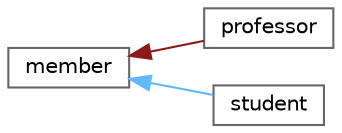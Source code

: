 digraph "Graphical Class Hierarchy"
{
 // LATEX_PDF_SIZE
  bgcolor="transparent";
  edge [fontname=Helvetica,fontsize=10,labelfontname=Helvetica,labelfontsize=10];
  node [fontname=Helvetica,fontsize=10,shape=box,height=0.2,width=0.4];
  rankdir="LR";
  Node0 [label="member",height=0.2,width=0.4,color="grey40", fillcolor="white", style="filled",URL="$classmember.html",tooltip=" "];
  Node0 -> Node1 [dir="back",color="firebrick4",style="solid"];
  Node1 [label="professor",height=0.2,width=0.4,color="grey40", fillcolor="white", style="filled",URL="$classprofessor.html",tooltip=" "];
  Node0 -> Node2 [dir="back",color="steelblue1",style="solid"];
  Node2 [label="student",height=0.2,width=0.4,color="grey40", fillcolor="white", style="filled",URL="$classstudent.html",tooltip="this window shows how to add student"];
}

